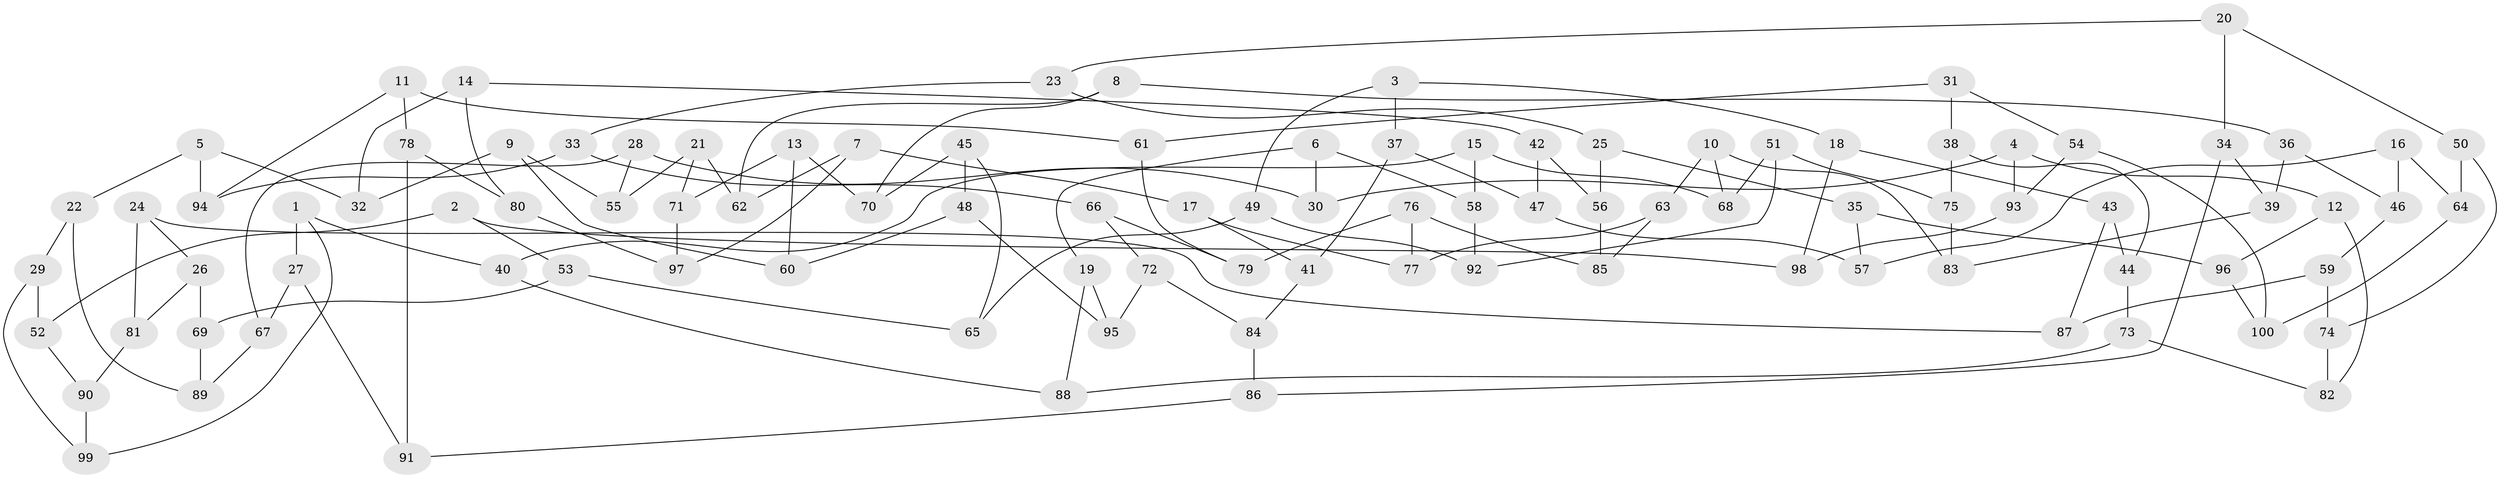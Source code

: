 // Generated by graph-tools (version 1.1) at 2025/39/02/21/25 10:39:00]
// undirected, 100 vertices, 150 edges
graph export_dot {
graph [start="1"]
  node [color=gray90,style=filled];
  1;
  2;
  3;
  4;
  5;
  6;
  7;
  8;
  9;
  10;
  11;
  12;
  13;
  14;
  15;
  16;
  17;
  18;
  19;
  20;
  21;
  22;
  23;
  24;
  25;
  26;
  27;
  28;
  29;
  30;
  31;
  32;
  33;
  34;
  35;
  36;
  37;
  38;
  39;
  40;
  41;
  42;
  43;
  44;
  45;
  46;
  47;
  48;
  49;
  50;
  51;
  52;
  53;
  54;
  55;
  56;
  57;
  58;
  59;
  60;
  61;
  62;
  63;
  64;
  65;
  66;
  67;
  68;
  69;
  70;
  71;
  72;
  73;
  74;
  75;
  76;
  77;
  78;
  79;
  80;
  81;
  82;
  83;
  84;
  85;
  86;
  87;
  88;
  89;
  90;
  91;
  92;
  93;
  94;
  95;
  96;
  97;
  98;
  99;
  100;
  1 -- 27;
  1 -- 99;
  1 -- 40;
  2 -- 53;
  2 -- 98;
  2 -- 52;
  3 -- 37;
  3 -- 18;
  3 -- 49;
  4 -- 30;
  4 -- 93;
  4 -- 12;
  5 -- 32;
  5 -- 94;
  5 -- 22;
  6 -- 19;
  6 -- 30;
  6 -- 58;
  7 -- 62;
  7 -- 17;
  7 -- 97;
  8 -- 36;
  8 -- 62;
  8 -- 70;
  9 -- 32;
  9 -- 55;
  9 -- 60;
  10 -- 68;
  10 -- 83;
  10 -- 63;
  11 -- 61;
  11 -- 94;
  11 -- 78;
  12 -- 82;
  12 -- 96;
  13 -- 70;
  13 -- 60;
  13 -- 71;
  14 -- 80;
  14 -- 42;
  14 -- 32;
  15 -- 58;
  15 -- 40;
  15 -- 68;
  16 -- 46;
  16 -- 64;
  16 -- 57;
  17 -- 41;
  17 -- 77;
  18 -- 43;
  18 -- 98;
  19 -- 95;
  19 -- 88;
  20 -- 50;
  20 -- 34;
  20 -- 23;
  21 -- 55;
  21 -- 71;
  21 -- 62;
  22 -- 89;
  22 -- 29;
  23 -- 25;
  23 -- 33;
  24 -- 87;
  24 -- 81;
  24 -- 26;
  25 -- 35;
  25 -- 56;
  26 -- 81;
  26 -- 69;
  27 -- 91;
  27 -- 67;
  28 -- 55;
  28 -- 30;
  28 -- 67;
  29 -- 52;
  29 -- 99;
  31 -- 38;
  31 -- 61;
  31 -- 54;
  33 -- 66;
  33 -- 94;
  34 -- 86;
  34 -- 39;
  35 -- 96;
  35 -- 57;
  36 -- 39;
  36 -- 46;
  37 -- 41;
  37 -- 47;
  38 -- 75;
  38 -- 44;
  39 -- 83;
  40 -- 88;
  41 -- 84;
  42 -- 47;
  42 -- 56;
  43 -- 44;
  43 -- 87;
  44 -- 73;
  45 -- 65;
  45 -- 70;
  45 -- 48;
  46 -- 59;
  47 -- 57;
  48 -- 95;
  48 -- 60;
  49 -- 65;
  49 -- 92;
  50 -- 74;
  50 -- 64;
  51 -- 92;
  51 -- 75;
  51 -- 68;
  52 -- 90;
  53 -- 65;
  53 -- 69;
  54 -- 93;
  54 -- 100;
  56 -- 85;
  58 -- 92;
  59 -- 87;
  59 -- 74;
  61 -- 79;
  63 -- 85;
  63 -- 77;
  64 -- 100;
  66 -- 72;
  66 -- 79;
  67 -- 89;
  69 -- 89;
  71 -- 97;
  72 -- 95;
  72 -- 84;
  73 -- 82;
  73 -- 88;
  74 -- 82;
  75 -- 83;
  76 -- 79;
  76 -- 77;
  76 -- 85;
  78 -- 80;
  78 -- 91;
  80 -- 97;
  81 -- 90;
  84 -- 86;
  86 -- 91;
  90 -- 99;
  93 -- 98;
  96 -- 100;
}
